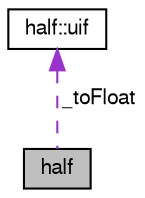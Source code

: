 digraph "half"
{
  bgcolor="transparent";
  edge [fontname="FreeSans",fontsize="10",labelfontname="FreeSans",labelfontsize="10"];
  node [fontname="FreeSans",fontsize="10",shape=record];
  Node1 [label="half",height=0.2,width=0.4,color="black", fillcolor="grey75", style="filled" fontcolor="black"];
  Node2 -> Node1 [dir="back",color="darkorchid3",fontsize="10",style="dashed",label=" _toFloat" ,fontname="FreeSans"];
  Node2 [label="half::uif",height=0.2,width=0.4,color="black",URL="$db/d55/unionhalf_1_1uif.html"];
}
